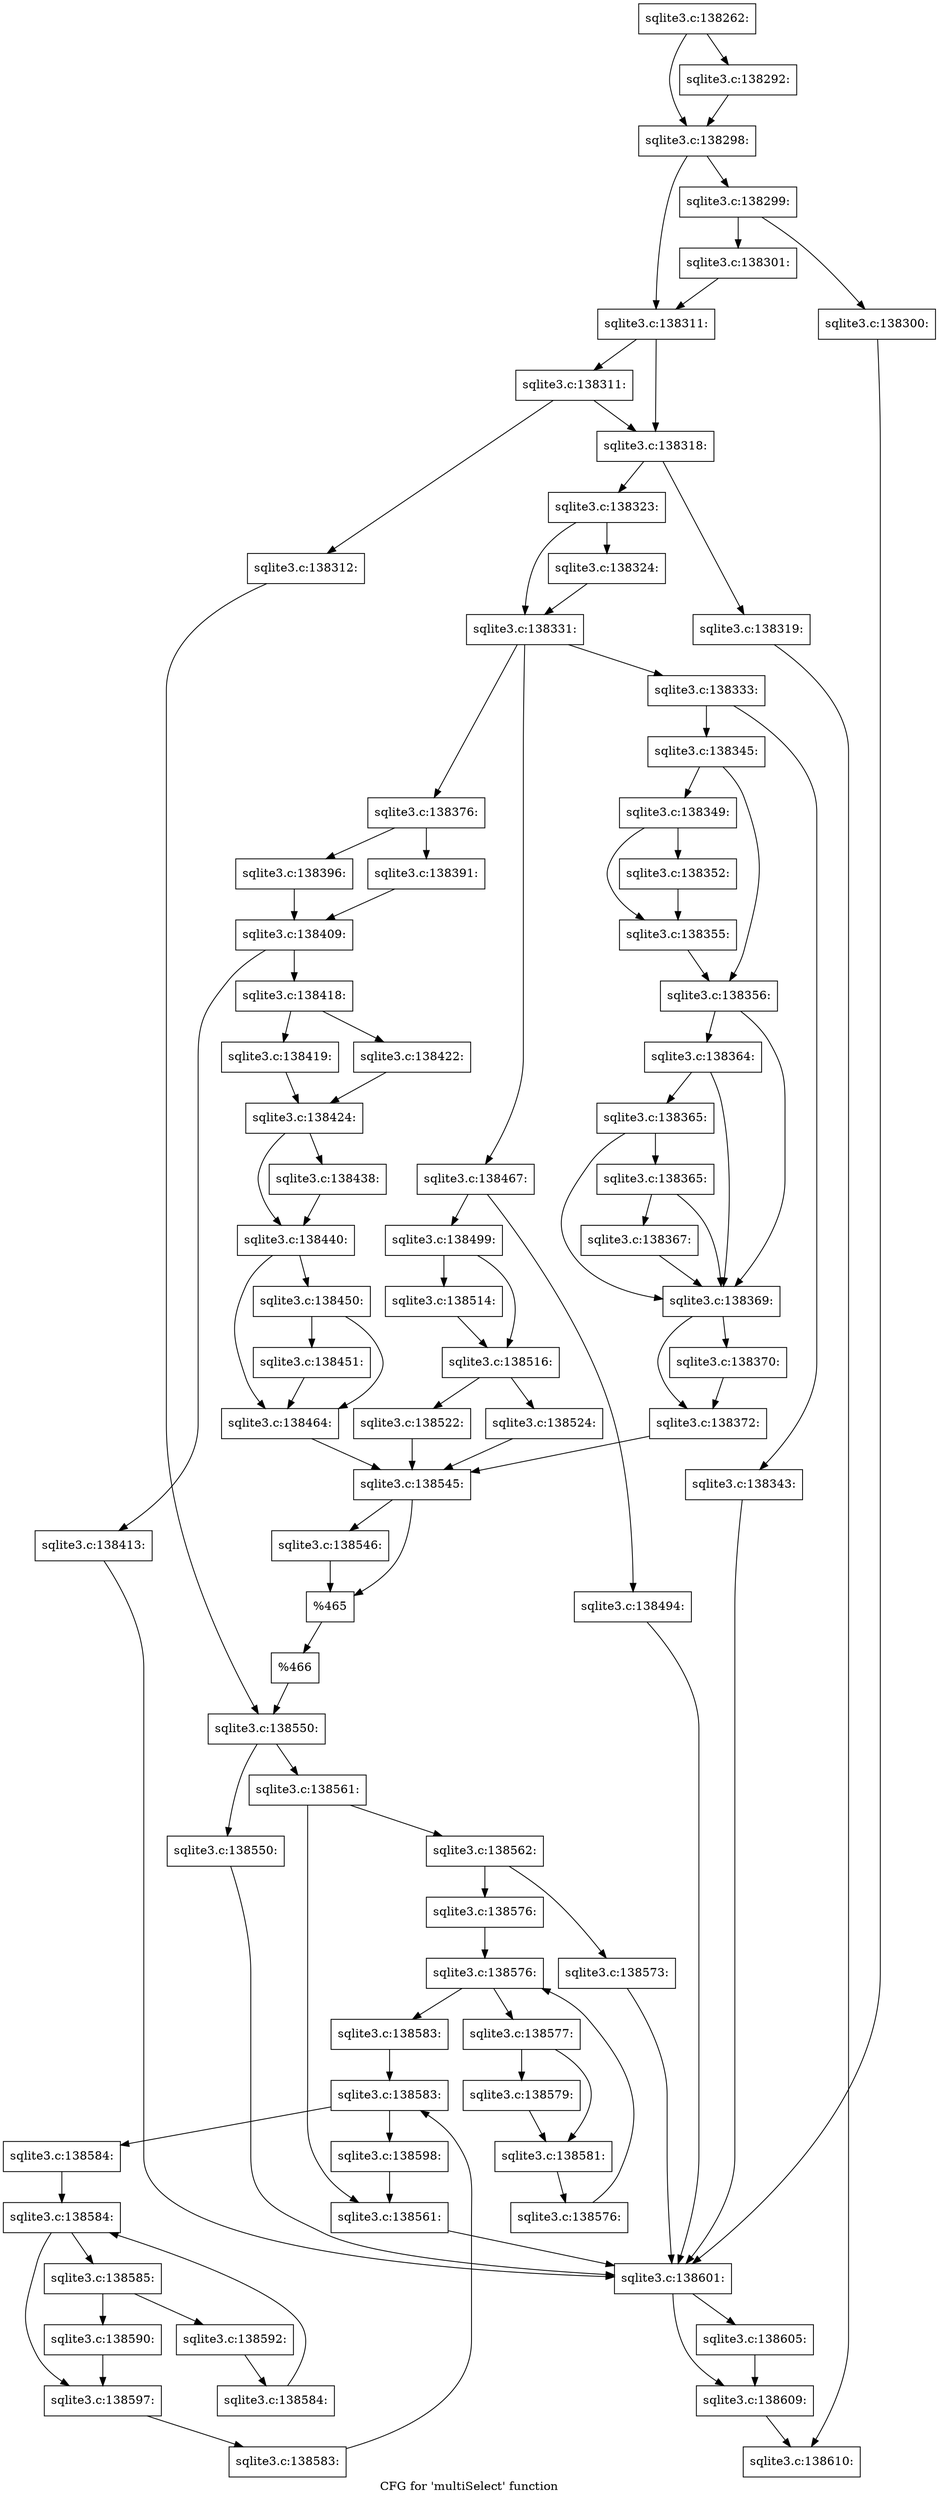 digraph "CFG for 'multiSelect' function" {
	label="CFG for 'multiSelect' function";

	Node0x55c0f93b66b0 [shape=record,label="{sqlite3.c:138262:}"];
	Node0x55c0f93b66b0 -> Node0x55c0f93efda0;
	Node0x55c0f93b66b0 -> Node0x55c0f93efdf0;
	Node0x55c0f93efda0 [shape=record,label="{sqlite3.c:138292:}"];
	Node0x55c0f93efda0 -> Node0x55c0f93efdf0;
	Node0x55c0f93efdf0 [shape=record,label="{sqlite3.c:138298:}"];
	Node0x55c0f93efdf0 -> Node0x55c0f93f0d20;
	Node0x55c0f93efdf0 -> Node0x55c0f93f0d70;
	Node0x55c0f93f0d20 [shape=record,label="{sqlite3.c:138299:}"];
	Node0x55c0f93f0d20 -> Node0x55c0f63a8760;
	Node0x55c0f93f0d20 -> Node0x55c0f93f1980;
	Node0x55c0f63a8760 [shape=record,label="{sqlite3.c:138300:}"];
	Node0x55c0f63a8760 -> Node0x55c0f93f1800;
	Node0x55c0f93f1980 [shape=record,label="{sqlite3.c:138301:}"];
	Node0x55c0f93f1980 -> Node0x55c0f93f0d70;
	Node0x55c0f93f0d70 [shape=record,label="{sqlite3.c:138311:}"];
	Node0x55c0f93f0d70 -> Node0x55c0f93f2850;
	Node0x55c0f93f0d70 -> Node0x55c0f93f2800;
	Node0x55c0f93f2850 [shape=record,label="{sqlite3.c:138311:}"];
	Node0x55c0f93f2850 -> Node0x55c0f93f2760;
	Node0x55c0f93f2850 -> Node0x55c0f93f2800;
	Node0x55c0f93f2760 [shape=record,label="{sqlite3.c:138312:}"];
	Node0x55c0f93f2760 -> Node0x55c0f93f27b0;
	Node0x55c0f93f2800 [shape=record,label="{sqlite3.c:138318:}"];
	Node0x55c0f93f2800 -> Node0x55c0f63a8710;
	Node0x55c0f93f2800 -> Node0x55c0f93f3be0;
	Node0x55c0f63a8710 [shape=record,label="{sqlite3.c:138319:}"];
	Node0x55c0f63a8710 -> Node0x55c0f93eac00;
	Node0x55c0f93f3be0 [shape=record,label="{sqlite3.c:138323:}"];
	Node0x55c0f93f3be0 -> Node0x55c0f63abc90;
	Node0x55c0f93f3be0 -> Node0x55c0f93f41e0;
	Node0x55c0f63abc90 [shape=record,label="{sqlite3.c:138324:}"];
	Node0x55c0f63abc90 -> Node0x55c0f93f41e0;
	Node0x55c0f93f41e0 [shape=record,label="{sqlite3.c:138331:}"];
	Node0x55c0f93f41e0 -> Node0x55c0f93f5040;
	Node0x55c0f93f41e0 -> Node0x55c0f93f5420;
	Node0x55c0f93f41e0 -> Node0x55c0f93fd010;
	Node0x55c0f93f5420 [shape=record,label="{sqlite3.c:138333:}"];
	Node0x55c0f93f5420 -> Node0x55c0f93f6fb0;
	Node0x55c0f93f5420 -> Node0x55c0f93f7000;
	Node0x55c0f93f6fb0 [shape=record,label="{sqlite3.c:138343:}"];
	Node0x55c0f93f6fb0 -> Node0x55c0f93f1800;
	Node0x55c0f93f7000 [shape=record,label="{sqlite3.c:138345:}"];
	Node0x55c0f93f7000 -> Node0x55c0f93f7f60;
	Node0x55c0f93f7000 -> Node0x55c0f93f7fb0;
	Node0x55c0f93f7f60 [shape=record,label="{sqlite3.c:138349:}"];
	Node0x55c0f93f7f60 -> Node0x55c0f93f8c30;
	Node0x55c0f93f7f60 -> Node0x55c0f93f8c80;
	Node0x55c0f93f8c30 [shape=record,label="{sqlite3.c:138352:}"];
	Node0x55c0f93f8c30 -> Node0x55c0f93f8c80;
	Node0x55c0f93f8c80 [shape=record,label="{sqlite3.c:138355:}"];
	Node0x55c0f93f8c80 -> Node0x55c0f93f7fb0;
	Node0x55c0f93f7fb0 [shape=record,label="{sqlite3.c:138356:}"];
	Node0x55c0f93f7fb0 -> Node0x55c0f93fb3b0;
	Node0x55c0f93f7fb0 -> Node0x55c0f63a87b0;
	Node0x55c0f93fb3b0 [shape=record,label="{sqlite3.c:138364:}"];
	Node0x55c0f93fb3b0 -> Node0x55c0f93fb330;
	Node0x55c0f93fb3b0 -> Node0x55c0f63a87b0;
	Node0x55c0f93fb330 [shape=record,label="{sqlite3.c:138365:}"];
	Node0x55c0f93fb330 -> Node0x55c0f93f9870;
	Node0x55c0f93fb330 -> Node0x55c0f63a87b0;
	Node0x55c0f93f9870 [shape=record,label="{sqlite3.c:138365:}"];
	Node0x55c0f93f9870 -> Node0x55c0f55a82d0;
	Node0x55c0f93f9870 -> Node0x55c0f63a87b0;
	Node0x55c0f55a82d0 [shape=record,label="{sqlite3.c:138367:}"];
	Node0x55c0f55a82d0 -> Node0x55c0f63a87b0;
	Node0x55c0f63a87b0 [shape=record,label="{sqlite3.c:138369:}"];
	Node0x55c0f63a87b0 -> Node0x55c0f93fc920;
	Node0x55c0f63a87b0 -> Node0x55c0f93fc970;
	Node0x55c0f93fc920 [shape=record,label="{sqlite3.c:138370:}"];
	Node0x55c0f93fc920 -> Node0x55c0f93fc970;
	Node0x55c0f93fc970 [shape=record,label="{sqlite3.c:138372:}"];
	Node0x55c0f93fc970 -> Node0x55c0f93f4ed0;
	Node0x55c0f93fd010 [shape=record,label="{sqlite3.c:138376:}"];
	Node0x55c0f93fd010 -> Node0x55c0f93fe4f0;
	Node0x55c0f93fd010 -> Node0x55c0f93fe590;
	Node0x55c0f93fe4f0 [shape=record,label="{sqlite3.c:138391:}"];
	Node0x55c0f93fe4f0 -> Node0x55c0f93fe540;
	Node0x55c0f93fe590 [shape=record,label="{sqlite3.c:138396:}"];
	Node0x55c0f93fe590 -> Node0x55c0f93fe540;
	Node0x55c0f93fe540 [shape=record,label="{sqlite3.c:138409:}"];
	Node0x55c0f93fe540 -> Node0x55c0f9400730;
	Node0x55c0f93fe540 -> Node0x55c0f9400780;
	Node0x55c0f9400730 [shape=record,label="{sqlite3.c:138413:}"];
	Node0x55c0f9400730 -> Node0x55c0f93f1800;
	Node0x55c0f9400780 [shape=record,label="{sqlite3.c:138418:}"];
	Node0x55c0f9400780 -> Node0x55c0f9400bc0;
	Node0x55c0f9400780 -> Node0x55c0f9400c60;
	Node0x55c0f9400bc0 [shape=record,label="{sqlite3.c:138419:}"];
	Node0x55c0f9400bc0 -> Node0x55c0f9400c10;
	Node0x55c0f9400c60 [shape=record,label="{sqlite3.c:138422:}"];
	Node0x55c0f9400c60 -> Node0x55c0f9400c10;
	Node0x55c0f9400c10 [shape=record,label="{sqlite3.c:138424:}"];
	Node0x55c0f9400c10 -> Node0x55c0f9403310;
	Node0x55c0f9400c10 -> Node0x55c0f9403360;
	Node0x55c0f9403310 [shape=record,label="{sqlite3.c:138438:}"];
	Node0x55c0f9403310 -> Node0x55c0f9403360;
	Node0x55c0f9403360 [shape=record,label="{sqlite3.c:138440:}"];
	Node0x55c0f9403360 -> Node0x55c0f9404d90;
	Node0x55c0f9403360 -> Node0x55c0f9404d40;
	Node0x55c0f9404d90 [shape=record,label="{sqlite3.c:138450:}"];
	Node0x55c0f9404d90 -> Node0x55c0f9404cf0;
	Node0x55c0f9404d90 -> Node0x55c0f9404d40;
	Node0x55c0f9404cf0 [shape=record,label="{sqlite3.c:138451:}"];
	Node0x55c0f9404cf0 -> Node0x55c0f9404d40;
	Node0x55c0f9404d40 [shape=record,label="{sqlite3.c:138464:}"];
	Node0x55c0f9404d40 -> Node0x55c0f93f4ed0;
	Node0x55c0f93f5040 [shape=record,label="{sqlite3.c:138467:}"];
	Node0x55c0f93f5040 -> Node0x55c0f940b460;
	Node0x55c0f93f5040 -> Node0x55c0f940b4b0;
	Node0x55c0f940b460 [shape=record,label="{sqlite3.c:138494:}"];
	Node0x55c0f940b460 -> Node0x55c0f93f1800;
	Node0x55c0f940b4b0 [shape=record,label="{sqlite3.c:138499:}"];
	Node0x55c0f940b4b0 -> Node0x55c0f940d900;
	Node0x55c0f940b4b0 -> Node0x55c0f940d950;
	Node0x55c0f940d900 [shape=record,label="{sqlite3.c:138514:}"];
	Node0x55c0f940d900 -> Node0x55c0f940d950;
	Node0x55c0f940d950 [shape=record,label="{sqlite3.c:138516:}"];
	Node0x55c0f940d950 -> Node0x55c0f940ecd0;
	Node0x55c0f940d950 -> Node0x55c0f940ed20;
	Node0x55c0f940ecd0 [shape=record,label="{sqlite3.c:138522:}"];
	Node0x55c0f940ecd0 -> Node0x55c0f93f4ed0;
	Node0x55c0f940ed20 [shape=record,label="{sqlite3.c:138524:}"];
	Node0x55c0f940ed20 -> Node0x55c0f93f4ed0;
	Node0x55c0f93f4ed0 [shape=record,label="{sqlite3.c:138545:}"];
	Node0x55c0f93f4ed0 -> Node0x55c0f94104b0;
	Node0x55c0f93f4ed0 -> Node0x55c0f9411d40;
	Node0x55c0f94104b0 [shape=record,label="{sqlite3.c:138546:}"];
	Node0x55c0f94104b0 -> Node0x55c0f9411d40;
	Node0x55c0f9411d40 [shape=record,label="{%465}"];
	Node0x55c0f9411d40 -> Node0x55c0f93f33e0;
	Node0x55c0f93f33e0 [shape=record,label="{%466}"];
	Node0x55c0f93f33e0 -> Node0x55c0f93f27b0;
	Node0x55c0f93f27b0 [shape=record,label="{sqlite3.c:138550:}"];
	Node0x55c0f93f27b0 -> Node0x55c0f9412650;
	Node0x55c0f93f27b0 -> Node0x55c0f94126a0;
	Node0x55c0f9412650 [shape=record,label="{sqlite3.c:138550:}"];
	Node0x55c0f9412650 -> Node0x55c0f93f1800;
	Node0x55c0f94126a0 [shape=record,label="{sqlite3.c:138561:}"];
	Node0x55c0f94126a0 -> Node0x55c0f9412ba0;
	Node0x55c0f94126a0 -> Node0x55c0f9412bf0;
	Node0x55c0f9412ba0 [shape=record,label="{sqlite3.c:138562:}"];
	Node0x55c0f9412ba0 -> Node0x55c0f9414910;
	Node0x55c0f9412ba0 -> Node0x55c0f94148c0;
	Node0x55c0f94148c0 [shape=record,label="{sqlite3.c:138573:}"];
	Node0x55c0f94148c0 -> Node0x55c0f93f1800;
	Node0x55c0f9414910 [shape=record,label="{sqlite3.c:138576:}"];
	Node0x55c0f9414910 -> Node0x55c0f9415350;
	Node0x55c0f9415350 [shape=record,label="{sqlite3.c:138576:}"];
	Node0x55c0f9415350 -> Node0x55c0f9415570;
	Node0x55c0f9415350 -> Node0x55c0f9414e30;
	Node0x55c0f9415570 [shape=record,label="{sqlite3.c:138577:}"];
	Node0x55c0f9415570 -> Node0x55c0f63a8670;
	Node0x55c0f9415570 -> Node0x55c0f9416180;
	Node0x55c0f63a8670 [shape=record,label="{sqlite3.c:138579:}"];
	Node0x55c0f63a8670 -> Node0x55c0f9416180;
	Node0x55c0f9416180 [shape=record,label="{sqlite3.c:138581:}"];
	Node0x55c0f9416180 -> Node0x55c0f94154e0;
	Node0x55c0f94154e0 [shape=record,label="{sqlite3.c:138576:}"];
	Node0x55c0f94154e0 -> Node0x55c0f9415350;
	Node0x55c0f9414e30 [shape=record,label="{sqlite3.c:138583:}"];
	Node0x55c0f9414e30 -> Node0x55c0f9417120;
	Node0x55c0f9417120 [shape=record,label="{sqlite3.c:138583:}"];
	Node0x55c0f9417120 -> Node0x55c0f9417340;
	Node0x55c0f9417120 -> Node0x55c0f9416f70;
	Node0x55c0f9417340 [shape=record,label="{sqlite3.c:138584:}"];
	Node0x55c0f9417340 -> Node0x55c0f94177c0;
	Node0x55c0f94177c0 [shape=record,label="{sqlite3.c:138584:}"];
	Node0x55c0f94177c0 -> Node0x55c0f94179e0;
	Node0x55c0f94177c0 -> Node0x55c0f9417610;
	Node0x55c0f94179e0 [shape=record,label="{sqlite3.c:138585:}"];
	Node0x55c0f94179e0 -> Node0x55c0f94184d0;
	Node0x55c0f94179e0 -> Node0x55c0f9418520;
	Node0x55c0f94184d0 [shape=record,label="{sqlite3.c:138590:}"];
	Node0x55c0f94184d0 -> Node0x55c0f9417610;
	Node0x55c0f9418520 [shape=record,label="{sqlite3.c:138592:}"];
	Node0x55c0f9418520 -> Node0x55c0f9417950;
	Node0x55c0f9417950 [shape=record,label="{sqlite3.c:138584:}"];
	Node0x55c0f9417950 -> Node0x55c0f94177c0;
	Node0x55c0f9417610 [shape=record,label="{sqlite3.c:138597:}"];
	Node0x55c0f9417610 -> Node0x55c0f94172b0;
	Node0x55c0f94172b0 [shape=record,label="{sqlite3.c:138583:}"];
	Node0x55c0f94172b0 -> Node0x55c0f9417120;
	Node0x55c0f9416f70 [shape=record,label="{sqlite3.c:138598:}"];
	Node0x55c0f9416f70 -> Node0x55c0f9412bf0;
	Node0x55c0f9412bf0 [shape=record,label="{sqlite3.c:138561:}"];
	Node0x55c0f9412bf0 -> Node0x55c0f93f1800;
	Node0x55c0f93f1800 [shape=record,label="{sqlite3.c:138601:}"];
	Node0x55c0f93f1800 -> Node0x55c0f941a980;
	Node0x55c0f93f1800 -> Node0x55c0f941a9d0;
	Node0x55c0f941a980 [shape=record,label="{sqlite3.c:138605:}"];
	Node0x55c0f941a980 -> Node0x55c0f941a9d0;
	Node0x55c0f941a9d0 [shape=record,label="{sqlite3.c:138609:}"];
	Node0x55c0f941a9d0 -> Node0x55c0f93eac00;
	Node0x55c0f93eac00 [shape=record,label="{sqlite3.c:138610:}"];
}
